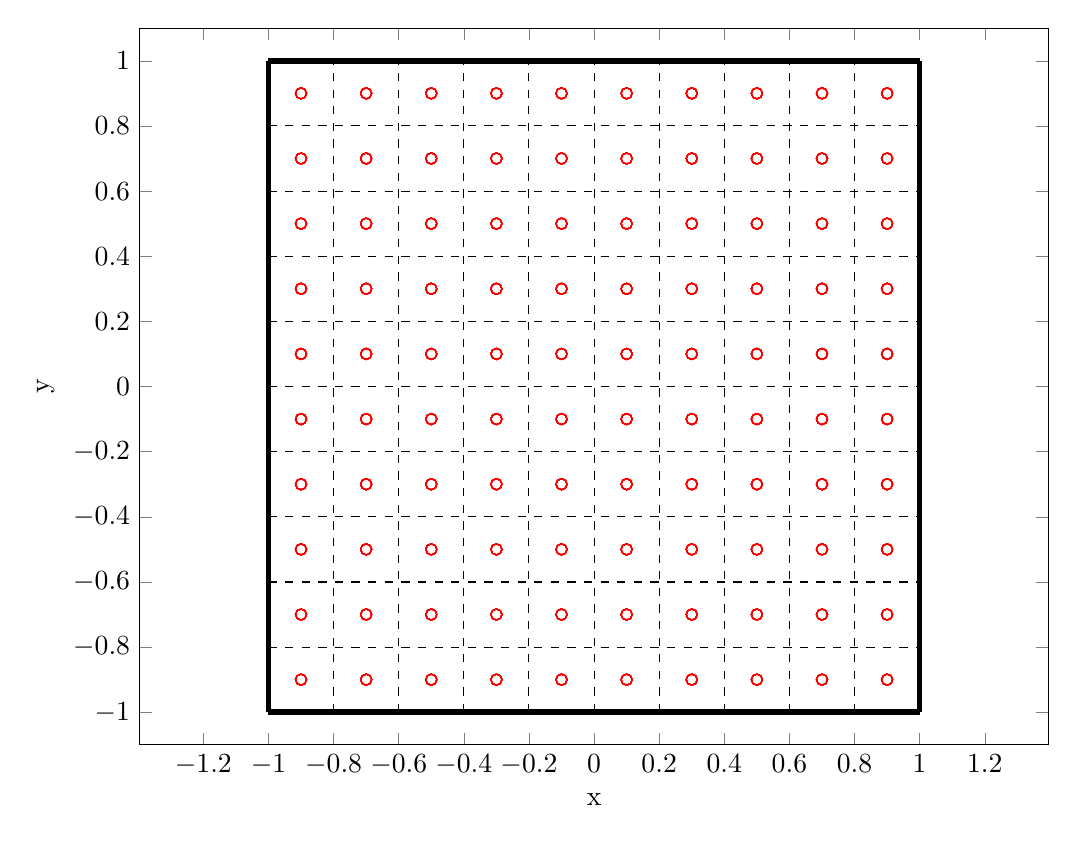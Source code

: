 % This file was created by matlab2tikz.
%
%The latest updates can be retrieved from
%  http://www.mathworks.com/matlabcentral/fileexchange/22022-matlab2tikz-matlab2tikz
%where you can also make suggestions and rate matlab2tikz.
%
\begin{tikzpicture}

\begin{axis}[%
width=4.542in,
height=3.583in,
at={(0.801in,0.484in)},
scale only axis,
xmin=-1.395,
xmax=1.395,
xlabel={x},
ymin=-1.1,
ymax=1.1,
ylabel={y},
axis background/.style={fill=white}
]
\addplot [color=black,solid,line width=2.0pt,forget plot]
  table[row sep=crcr]{%
-1	-1\\
-1	1\\
};
\addplot [color=black,solid,line width=2.0pt,forget plot]
  table[row sep=crcr]{%
1	-1\\
1	1\\
};
\addplot [color=black,solid,line width=2.0pt,forget plot]
  table[row sep=crcr]{%
-1	-1\\
1	-1\\
};
\addplot [color=black,solid,line width=2.0pt,forget plot]
  table[row sep=crcr]{%
-1	1\\
1	1\\
};
\addplot [color=black,dashed,forget plot]
  table[row sep=crcr]{%
-1	-0.8\\
1	-0.8\\
};
\addplot [color=black,dashed,forget plot]
  table[row sep=crcr]{%
-0.8	-1\\
-0.8	1\\
};
\addplot [color=red,only marks,mark=o,mark options={solid},forget plot]
  table[row sep=crcr]{%
-0.9	-0.9\\
-0.9	-0.7\\
-0.9	-0.5\\
-0.9	-0.3\\
-0.9	-0.1\\
-0.9	0.1\\
-0.9	0.3\\
-0.9	0.5\\
-0.9	0.7\\
-0.9	0.9\\
};
\addplot [color=red,only marks,mark=o,mark options={solid},forget plot]
  table[row sep=crcr]{%
-0.9	-0.9\\
-0.9	-0.7\\
-0.9	-0.5\\
-0.9	-0.3\\
-0.9	-0.1\\
-0.9	0.1\\
-0.9	0.3\\
-0.9	0.5\\
-0.9	0.7\\
-0.9	0.9\\
};
\addplot [color=red,only marks,mark=o,mark options={solid},forget plot]
  table[row sep=crcr]{%
-0.9	-0.9\\
-0.9	-0.7\\
-0.9	-0.5\\
-0.9	-0.3\\
-0.9	-0.1\\
-0.9	0.1\\
-0.9	0.3\\
-0.9	0.5\\
-0.9	0.7\\
-0.9	0.9\\
};
\addplot [color=red,only marks,mark=o,mark options={solid},forget plot]
  table[row sep=crcr]{%
-0.9	-0.9\\
-0.9	-0.7\\
-0.9	-0.5\\
-0.9	-0.3\\
-0.9	-0.1\\
-0.9	0.1\\
-0.9	0.3\\
-0.9	0.5\\
-0.9	0.7\\
-0.9	0.9\\
};
\addplot [color=red,only marks,mark=o,mark options={solid},forget plot]
  table[row sep=crcr]{%
-0.9	-0.9\\
-0.9	-0.7\\
-0.9	-0.5\\
-0.9	-0.3\\
-0.9	-0.1\\
-0.9	0.1\\
-0.9	0.3\\
-0.9	0.5\\
-0.9	0.7\\
-0.9	0.9\\
};
\addplot [color=red,only marks,mark=o,mark options={solid},forget plot]
  table[row sep=crcr]{%
-0.9	-0.9\\
-0.9	-0.7\\
-0.9	-0.5\\
-0.9	-0.3\\
-0.9	-0.1\\
-0.9	0.1\\
-0.9	0.3\\
-0.9	0.5\\
-0.9	0.7\\
-0.9	0.9\\
};
\addplot [color=red,only marks,mark=o,mark options={solid},forget plot]
  table[row sep=crcr]{%
-0.9	-0.9\\
-0.9	-0.7\\
-0.9	-0.5\\
-0.9	-0.3\\
-0.9	-0.1\\
-0.9	0.1\\
-0.9	0.3\\
-0.9	0.5\\
-0.9	0.7\\
-0.9	0.9\\
};
\addplot [color=red,only marks,mark=o,mark options={solid},forget plot]
  table[row sep=crcr]{%
-0.9	-0.9\\
-0.9	-0.7\\
-0.9	-0.5\\
-0.9	-0.3\\
-0.9	-0.1\\
-0.9	0.1\\
-0.9	0.3\\
-0.9	0.5\\
-0.9	0.7\\
-0.9	0.9\\
};
\addplot [color=red,only marks,mark=o,mark options={solid},forget plot]
  table[row sep=crcr]{%
-0.9	-0.9\\
-0.9	-0.7\\
-0.9	-0.5\\
-0.9	-0.3\\
-0.9	-0.1\\
-0.9	0.1\\
-0.9	0.3\\
-0.9	0.5\\
-0.9	0.7\\
-0.9	0.9\\
};
\addplot [color=red,only marks,mark=o,mark options={solid},forget plot]
  table[row sep=crcr]{%
-0.9	-0.9\\
-0.9	-0.7\\
-0.9	-0.5\\
-0.9	-0.3\\
-0.9	-0.1\\
-0.9	0.1\\
-0.9	0.3\\
-0.9	0.5\\
-0.9	0.7\\
-0.9	0.9\\
};
\addplot [color=black,dashed,forget plot]
  table[row sep=crcr]{%
-1	-0.6\\
1	-0.6\\
};
\addplot [color=black,dashed,forget plot]
  table[row sep=crcr]{%
-0.6	-1\\
-0.6	1\\
};
\addplot [color=red,only marks,mark=o,mark options={solid},forget plot]
  table[row sep=crcr]{%
-0.7	-0.9\\
-0.7	-0.7\\
-0.7	-0.5\\
-0.7	-0.3\\
-0.7	-0.1\\
-0.7	0.1\\
-0.7	0.3\\
-0.7	0.5\\
-0.7	0.7\\
-0.7	0.9\\
};
\addplot [color=red,only marks,mark=o,mark options={solid},forget plot]
  table[row sep=crcr]{%
-0.7	-0.9\\
-0.7	-0.7\\
-0.7	-0.5\\
-0.7	-0.3\\
-0.7	-0.1\\
-0.7	0.1\\
-0.7	0.3\\
-0.7	0.5\\
-0.7	0.7\\
-0.7	0.9\\
};
\addplot [color=red,only marks,mark=o,mark options={solid},forget plot]
  table[row sep=crcr]{%
-0.7	-0.9\\
-0.7	-0.7\\
-0.7	-0.5\\
-0.7	-0.3\\
-0.7	-0.1\\
-0.7	0.1\\
-0.7	0.3\\
-0.7	0.5\\
-0.7	0.7\\
-0.7	0.9\\
};
\addplot [color=red,only marks,mark=o,mark options={solid},forget plot]
  table[row sep=crcr]{%
-0.7	-0.9\\
-0.7	-0.7\\
-0.7	-0.5\\
-0.7	-0.3\\
-0.7	-0.1\\
-0.7	0.1\\
-0.7	0.3\\
-0.7	0.5\\
-0.7	0.7\\
-0.7	0.9\\
};
\addplot [color=red,only marks,mark=o,mark options={solid},forget plot]
  table[row sep=crcr]{%
-0.7	-0.9\\
-0.7	-0.7\\
-0.7	-0.5\\
-0.7	-0.3\\
-0.7	-0.1\\
-0.7	0.1\\
-0.7	0.3\\
-0.7	0.5\\
-0.7	0.7\\
-0.7	0.9\\
};
\addplot [color=red,only marks,mark=o,mark options={solid},forget plot]
  table[row sep=crcr]{%
-0.7	-0.9\\
-0.7	-0.7\\
-0.7	-0.5\\
-0.7	-0.3\\
-0.7	-0.1\\
-0.7	0.1\\
-0.7	0.3\\
-0.7	0.5\\
-0.7	0.7\\
-0.7	0.9\\
};
\addplot [color=red,only marks,mark=o,mark options={solid},forget plot]
  table[row sep=crcr]{%
-0.7	-0.9\\
-0.7	-0.7\\
-0.7	-0.5\\
-0.7	-0.3\\
-0.7	-0.1\\
-0.7	0.1\\
-0.7	0.3\\
-0.7	0.5\\
-0.7	0.7\\
-0.7	0.9\\
};
\addplot [color=red,only marks,mark=o,mark options={solid},forget plot]
  table[row sep=crcr]{%
-0.7	-0.9\\
-0.7	-0.7\\
-0.7	-0.5\\
-0.7	-0.3\\
-0.7	-0.1\\
-0.7	0.1\\
-0.7	0.3\\
-0.7	0.5\\
-0.7	0.7\\
-0.7	0.9\\
};
\addplot [color=red,only marks,mark=o,mark options={solid},forget plot]
  table[row sep=crcr]{%
-0.7	-0.9\\
-0.7	-0.7\\
-0.7	-0.5\\
-0.7	-0.3\\
-0.7	-0.1\\
-0.7	0.1\\
-0.7	0.3\\
-0.7	0.5\\
-0.7	0.7\\
-0.7	0.9\\
};
\addplot [color=red,only marks,mark=o,mark options={solid},forget plot]
  table[row sep=crcr]{%
-0.7	-0.9\\
-0.7	-0.7\\
-0.7	-0.5\\
-0.7	-0.3\\
-0.7	-0.1\\
-0.7	0.1\\
-0.7	0.3\\
-0.7	0.5\\
-0.7	0.7\\
-0.7	0.9\\
};
\addplot [color=black,dashed,forget plot]
  table[row sep=crcr]{%
-1	-0.4\\
1	-0.4\\
};
\addplot [color=black,dashed,forget plot]
  table[row sep=crcr]{%
-0.4	-1\\
-0.4	1\\
};
\addplot [color=red,only marks,mark=o,mark options={solid},forget plot]
  table[row sep=crcr]{%
-0.5	-0.9\\
-0.5	-0.7\\
-0.5	-0.5\\
-0.5	-0.3\\
-0.5	-0.1\\
-0.5	0.1\\
-0.5	0.3\\
-0.5	0.5\\
-0.5	0.7\\
-0.5	0.9\\
};
\addplot [color=red,only marks,mark=o,mark options={solid},forget plot]
  table[row sep=crcr]{%
-0.5	-0.9\\
-0.5	-0.7\\
-0.5	-0.5\\
-0.5	-0.3\\
-0.5	-0.1\\
-0.5	0.1\\
-0.5	0.3\\
-0.5	0.5\\
-0.5	0.7\\
-0.5	0.9\\
};
\addplot [color=red,only marks,mark=o,mark options={solid},forget plot]
  table[row sep=crcr]{%
-0.5	-0.9\\
-0.5	-0.7\\
-0.5	-0.5\\
-0.5	-0.3\\
-0.5	-0.1\\
-0.5	0.1\\
-0.5	0.3\\
-0.5	0.5\\
-0.5	0.7\\
-0.5	0.9\\
};
\addplot [color=red,only marks,mark=o,mark options={solid},forget plot]
  table[row sep=crcr]{%
-0.5	-0.9\\
-0.5	-0.7\\
-0.5	-0.5\\
-0.5	-0.3\\
-0.5	-0.1\\
-0.5	0.1\\
-0.5	0.3\\
-0.5	0.5\\
-0.5	0.7\\
-0.5	0.9\\
};
\addplot [color=red,only marks,mark=o,mark options={solid},forget plot]
  table[row sep=crcr]{%
-0.5	-0.9\\
-0.5	-0.7\\
-0.5	-0.5\\
-0.5	-0.3\\
-0.5	-0.1\\
-0.5	0.1\\
-0.5	0.3\\
-0.5	0.5\\
-0.5	0.7\\
-0.5	0.9\\
};
\addplot [color=red,only marks,mark=o,mark options={solid},forget plot]
  table[row sep=crcr]{%
-0.5	-0.9\\
-0.5	-0.7\\
-0.5	-0.5\\
-0.5	-0.3\\
-0.5	-0.1\\
-0.5	0.1\\
-0.5	0.3\\
-0.5	0.5\\
-0.5	0.7\\
-0.5	0.9\\
};
\addplot [color=red,only marks,mark=o,mark options={solid},forget plot]
  table[row sep=crcr]{%
-0.5	-0.9\\
-0.5	-0.7\\
-0.5	-0.5\\
-0.5	-0.3\\
-0.5	-0.1\\
-0.5	0.1\\
-0.5	0.3\\
-0.5	0.5\\
-0.5	0.7\\
-0.5	0.9\\
};
\addplot [color=red,only marks,mark=o,mark options={solid},forget plot]
  table[row sep=crcr]{%
-0.5	-0.9\\
-0.5	-0.7\\
-0.5	-0.5\\
-0.5	-0.3\\
-0.5	-0.1\\
-0.5	0.1\\
-0.5	0.3\\
-0.5	0.5\\
-0.5	0.7\\
-0.5	0.9\\
};
\addplot [color=red,only marks,mark=o,mark options={solid},forget plot]
  table[row sep=crcr]{%
-0.5	-0.9\\
-0.5	-0.7\\
-0.5	-0.5\\
-0.5	-0.3\\
-0.5	-0.1\\
-0.5	0.1\\
-0.5	0.3\\
-0.5	0.5\\
-0.5	0.7\\
-0.5	0.9\\
};
\addplot [color=red,only marks,mark=o,mark options={solid},forget plot]
  table[row sep=crcr]{%
-0.5	-0.9\\
-0.5	-0.7\\
-0.5	-0.5\\
-0.5	-0.3\\
-0.5	-0.1\\
-0.5	0.1\\
-0.5	0.3\\
-0.5	0.5\\
-0.5	0.7\\
-0.5	0.9\\
};
\addplot [color=black,dashed,forget plot]
  table[row sep=crcr]{%
-1	-0.2\\
1	-0.2\\
};
\addplot [color=black,dashed,forget plot]
  table[row sep=crcr]{%
-0.2	-1\\
-0.2	1\\
};
\addplot [color=red,only marks,mark=o,mark options={solid},forget plot]
  table[row sep=crcr]{%
-0.3	-0.9\\
-0.3	-0.7\\
-0.3	-0.5\\
-0.3	-0.3\\
-0.3	-0.1\\
-0.3	0.1\\
-0.3	0.3\\
-0.3	0.5\\
-0.3	0.7\\
-0.3	0.9\\
};
\addplot [color=red,only marks,mark=o,mark options={solid},forget plot]
  table[row sep=crcr]{%
-0.3	-0.9\\
-0.3	-0.7\\
-0.3	-0.5\\
-0.3	-0.3\\
-0.3	-0.1\\
-0.3	0.1\\
-0.3	0.3\\
-0.3	0.5\\
-0.3	0.7\\
-0.3	0.9\\
};
\addplot [color=red,only marks,mark=o,mark options={solid},forget plot]
  table[row sep=crcr]{%
-0.3	-0.9\\
-0.3	-0.7\\
-0.3	-0.5\\
-0.3	-0.3\\
-0.3	-0.1\\
-0.3	0.1\\
-0.3	0.3\\
-0.3	0.5\\
-0.3	0.7\\
-0.3	0.9\\
};
\addplot [color=red,only marks,mark=o,mark options={solid},forget plot]
  table[row sep=crcr]{%
-0.3	-0.9\\
-0.3	-0.7\\
-0.3	-0.5\\
-0.3	-0.3\\
-0.3	-0.1\\
-0.3	0.1\\
-0.3	0.3\\
-0.3	0.5\\
-0.3	0.7\\
-0.3	0.9\\
};
\addplot [color=red,only marks,mark=o,mark options={solid},forget plot]
  table[row sep=crcr]{%
-0.3	-0.9\\
-0.3	-0.7\\
-0.3	-0.5\\
-0.3	-0.3\\
-0.3	-0.1\\
-0.3	0.1\\
-0.3	0.3\\
-0.3	0.5\\
-0.3	0.7\\
-0.3	0.9\\
};
\addplot [color=red,only marks,mark=o,mark options={solid},forget plot]
  table[row sep=crcr]{%
-0.3	-0.9\\
-0.3	-0.7\\
-0.3	-0.5\\
-0.3	-0.3\\
-0.3	-0.1\\
-0.3	0.1\\
-0.3	0.3\\
-0.3	0.5\\
-0.3	0.7\\
-0.3	0.9\\
};
\addplot [color=red,only marks,mark=o,mark options={solid},forget plot]
  table[row sep=crcr]{%
-0.3	-0.9\\
-0.3	-0.7\\
-0.3	-0.5\\
-0.3	-0.3\\
-0.3	-0.1\\
-0.3	0.1\\
-0.3	0.3\\
-0.3	0.5\\
-0.3	0.7\\
-0.3	0.9\\
};
\addplot [color=red,only marks,mark=o,mark options={solid},forget plot]
  table[row sep=crcr]{%
-0.3	-0.9\\
-0.3	-0.7\\
-0.3	-0.5\\
-0.3	-0.3\\
-0.3	-0.1\\
-0.3	0.1\\
-0.3	0.3\\
-0.3	0.5\\
-0.3	0.7\\
-0.3	0.9\\
};
\addplot [color=red,only marks,mark=o,mark options={solid},forget plot]
  table[row sep=crcr]{%
-0.3	-0.9\\
-0.3	-0.7\\
-0.3	-0.5\\
-0.3	-0.3\\
-0.3	-0.1\\
-0.3	0.1\\
-0.3	0.3\\
-0.3	0.5\\
-0.3	0.7\\
-0.3	0.9\\
};
\addplot [color=red,only marks,mark=o,mark options={solid},forget plot]
  table[row sep=crcr]{%
-0.3	-0.9\\
-0.3	-0.7\\
-0.3	-0.5\\
-0.3	-0.3\\
-0.3	-0.1\\
-0.3	0.1\\
-0.3	0.3\\
-0.3	0.5\\
-0.3	0.7\\
-0.3	0.9\\
};
\addplot [color=black,dashed,forget plot]
  table[row sep=crcr]{%
-1	0\\
1	0\\
};
\addplot [color=black,dashed,forget plot]
  table[row sep=crcr]{%
0	-1\\
0	1\\
};
\addplot [color=red,only marks,mark=o,mark options={solid},forget plot]
  table[row sep=crcr]{%
-0.1	-0.9\\
-0.1	-0.7\\
-0.1	-0.5\\
-0.1	-0.3\\
-0.1	-0.1\\
-0.1	0.1\\
-0.1	0.3\\
-0.1	0.5\\
-0.1	0.7\\
-0.1	0.9\\
};
\addplot [color=red,only marks,mark=o,mark options={solid},forget plot]
  table[row sep=crcr]{%
-0.1	-0.9\\
-0.1	-0.7\\
-0.1	-0.5\\
-0.1	-0.3\\
-0.1	-0.1\\
-0.1	0.1\\
-0.1	0.3\\
-0.1	0.5\\
-0.1	0.7\\
-0.1	0.9\\
};
\addplot [color=red,only marks,mark=o,mark options={solid},forget plot]
  table[row sep=crcr]{%
-0.1	-0.9\\
-0.1	-0.7\\
-0.1	-0.5\\
-0.1	-0.3\\
-0.1	-0.1\\
-0.1	0.1\\
-0.1	0.3\\
-0.1	0.5\\
-0.1	0.7\\
-0.1	0.9\\
};
\addplot [color=red,only marks,mark=o,mark options={solid},forget plot]
  table[row sep=crcr]{%
-0.1	-0.9\\
-0.1	-0.7\\
-0.1	-0.5\\
-0.1	-0.3\\
-0.1	-0.1\\
-0.1	0.1\\
-0.1	0.3\\
-0.1	0.5\\
-0.1	0.7\\
-0.1	0.9\\
};
\addplot [color=red,only marks,mark=o,mark options={solid},forget plot]
  table[row sep=crcr]{%
-0.1	-0.9\\
-0.1	-0.7\\
-0.1	-0.5\\
-0.1	-0.3\\
-0.1	-0.1\\
-0.1	0.1\\
-0.1	0.3\\
-0.1	0.5\\
-0.1	0.7\\
-0.1	0.9\\
};
\addplot [color=red,only marks,mark=o,mark options={solid},forget plot]
  table[row sep=crcr]{%
-0.1	-0.9\\
-0.1	-0.7\\
-0.1	-0.5\\
-0.1	-0.3\\
-0.1	-0.1\\
-0.1	0.1\\
-0.1	0.3\\
-0.1	0.5\\
-0.1	0.7\\
-0.1	0.9\\
};
\addplot [color=red,only marks,mark=o,mark options={solid},forget plot]
  table[row sep=crcr]{%
-0.1	-0.9\\
-0.1	-0.7\\
-0.1	-0.5\\
-0.1	-0.3\\
-0.1	-0.1\\
-0.1	0.1\\
-0.1	0.3\\
-0.1	0.5\\
-0.1	0.7\\
-0.1	0.9\\
};
\addplot [color=red,only marks,mark=o,mark options={solid},forget plot]
  table[row sep=crcr]{%
-0.1	-0.9\\
-0.1	-0.7\\
-0.1	-0.5\\
-0.1	-0.3\\
-0.1	-0.1\\
-0.1	0.1\\
-0.1	0.3\\
-0.1	0.5\\
-0.1	0.7\\
-0.1	0.9\\
};
\addplot [color=red,only marks,mark=o,mark options={solid},forget plot]
  table[row sep=crcr]{%
-0.1	-0.9\\
-0.1	-0.7\\
-0.1	-0.5\\
-0.1	-0.3\\
-0.1	-0.1\\
-0.1	0.1\\
-0.1	0.3\\
-0.1	0.5\\
-0.1	0.7\\
-0.1	0.9\\
};
\addplot [color=red,only marks,mark=o,mark options={solid},forget plot]
  table[row sep=crcr]{%
-0.1	-0.9\\
-0.1	-0.7\\
-0.1	-0.5\\
-0.1	-0.3\\
-0.1	-0.1\\
-0.1	0.1\\
-0.1	0.3\\
-0.1	0.5\\
-0.1	0.7\\
-0.1	0.9\\
};
\addplot [color=black,dashed,forget plot]
  table[row sep=crcr]{%
-1	0.2\\
1	0.2\\
};
\addplot [color=black,dashed,forget plot]
  table[row sep=crcr]{%
0.2	-1\\
0.2	1\\
};
\addplot [color=red,only marks,mark=o,mark options={solid},forget plot]
  table[row sep=crcr]{%
0.1	-0.9\\
0.1	-0.7\\
0.1	-0.5\\
0.1	-0.3\\
0.1	-0.1\\
0.1	0.1\\
0.1	0.3\\
0.1	0.5\\
0.1	0.7\\
0.1	0.9\\
};
\addplot [color=red,only marks,mark=o,mark options={solid},forget plot]
  table[row sep=crcr]{%
0.1	-0.9\\
0.1	-0.7\\
0.1	-0.5\\
0.1	-0.3\\
0.1	-0.1\\
0.1	0.1\\
0.1	0.3\\
0.1	0.5\\
0.1	0.7\\
0.1	0.9\\
};
\addplot [color=red,only marks,mark=o,mark options={solid},forget plot]
  table[row sep=crcr]{%
0.1	-0.9\\
0.1	-0.7\\
0.1	-0.5\\
0.1	-0.3\\
0.1	-0.1\\
0.1	0.1\\
0.1	0.3\\
0.1	0.5\\
0.1	0.7\\
0.1	0.9\\
};
\addplot [color=red,only marks,mark=o,mark options={solid},forget plot]
  table[row sep=crcr]{%
0.1	-0.9\\
0.1	-0.7\\
0.1	-0.5\\
0.1	-0.3\\
0.1	-0.1\\
0.1	0.1\\
0.1	0.3\\
0.1	0.5\\
0.1	0.7\\
0.1	0.9\\
};
\addplot [color=red,only marks,mark=o,mark options={solid},forget plot]
  table[row sep=crcr]{%
0.1	-0.9\\
0.1	-0.7\\
0.1	-0.5\\
0.1	-0.3\\
0.1	-0.1\\
0.1	0.1\\
0.1	0.3\\
0.1	0.5\\
0.1	0.7\\
0.1	0.9\\
};
\addplot [color=red,only marks,mark=o,mark options={solid},forget plot]
  table[row sep=crcr]{%
0.1	-0.9\\
0.1	-0.7\\
0.1	-0.5\\
0.1	-0.3\\
0.1	-0.1\\
0.1	0.1\\
0.1	0.3\\
0.1	0.5\\
0.1	0.7\\
0.1	0.9\\
};
\addplot [color=red,only marks,mark=o,mark options={solid},forget plot]
  table[row sep=crcr]{%
0.1	-0.9\\
0.1	-0.7\\
0.1	-0.5\\
0.1	-0.3\\
0.1	-0.1\\
0.1	0.1\\
0.1	0.3\\
0.1	0.5\\
0.1	0.7\\
0.1	0.9\\
};
\addplot [color=red,only marks,mark=o,mark options={solid},forget plot]
  table[row sep=crcr]{%
0.1	-0.9\\
0.1	-0.7\\
0.1	-0.5\\
0.1	-0.3\\
0.1	-0.1\\
0.1	0.1\\
0.1	0.3\\
0.1	0.5\\
0.1	0.7\\
0.1	0.9\\
};
\addplot [color=red,only marks,mark=o,mark options={solid},forget plot]
  table[row sep=crcr]{%
0.1	-0.9\\
0.1	-0.7\\
0.1	-0.5\\
0.1	-0.3\\
0.1	-0.1\\
0.1	0.1\\
0.1	0.3\\
0.1	0.5\\
0.1	0.7\\
0.1	0.9\\
};
\addplot [color=red,only marks,mark=o,mark options={solid},forget plot]
  table[row sep=crcr]{%
0.1	-0.9\\
0.1	-0.7\\
0.1	-0.5\\
0.1	-0.3\\
0.1	-0.1\\
0.1	0.1\\
0.1	0.3\\
0.1	0.5\\
0.1	0.7\\
0.1	0.9\\
};
\addplot [color=black,dashed,forget plot]
  table[row sep=crcr]{%
-1	0.4\\
1	0.4\\
};
\addplot [color=black,dashed,forget plot]
  table[row sep=crcr]{%
0.4	-1\\
0.4	1\\
};
\addplot [color=red,only marks,mark=o,mark options={solid},forget plot]
  table[row sep=crcr]{%
0.3	-0.9\\
0.3	-0.7\\
0.3	-0.5\\
0.3	-0.3\\
0.3	-0.1\\
0.3	0.1\\
0.3	0.3\\
0.3	0.5\\
0.3	0.7\\
0.3	0.9\\
};
\addplot [color=red,only marks,mark=o,mark options={solid},forget plot]
  table[row sep=crcr]{%
0.3	-0.9\\
0.3	-0.7\\
0.3	-0.5\\
0.3	-0.3\\
0.3	-0.1\\
0.3	0.1\\
0.3	0.3\\
0.3	0.5\\
0.3	0.7\\
0.3	0.9\\
};
\addplot [color=red,only marks,mark=o,mark options={solid},forget plot]
  table[row sep=crcr]{%
0.3	-0.9\\
0.3	-0.7\\
0.3	-0.5\\
0.3	-0.3\\
0.3	-0.1\\
0.3	0.1\\
0.3	0.3\\
0.3	0.5\\
0.3	0.7\\
0.3	0.9\\
};
\addplot [color=red,only marks,mark=o,mark options={solid},forget plot]
  table[row sep=crcr]{%
0.3	-0.9\\
0.3	-0.7\\
0.3	-0.5\\
0.3	-0.3\\
0.3	-0.1\\
0.3	0.1\\
0.3	0.3\\
0.3	0.5\\
0.3	0.7\\
0.3	0.9\\
};
\addplot [color=red,only marks,mark=o,mark options={solid},forget plot]
  table[row sep=crcr]{%
0.3	-0.9\\
0.3	-0.7\\
0.3	-0.5\\
0.3	-0.3\\
0.3	-0.1\\
0.3	0.1\\
0.3	0.3\\
0.3	0.5\\
0.3	0.7\\
0.3	0.9\\
};
\addplot [color=red,only marks,mark=o,mark options={solid},forget plot]
  table[row sep=crcr]{%
0.3	-0.9\\
0.3	-0.7\\
0.3	-0.5\\
0.3	-0.3\\
0.3	-0.1\\
0.3	0.1\\
0.3	0.3\\
0.3	0.5\\
0.3	0.7\\
0.3	0.9\\
};
\addplot [color=red,only marks,mark=o,mark options={solid},forget plot]
  table[row sep=crcr]{%
0.3	-0.9\\
0.3	-0.7\\
0.3	-0.5\\
0.3	-0.3\\
0.3	-0.1\\
0.3	0.1\\
0.3	0.3\\
0.3	0.5\\
0.3	0.7\\
0.3	0.9\\
};
\addplot [color=red,only marks,mark=o,mark options={solid},forget plot]
  table[row sep=crcr]{%
0.3	-0.9\\
0.3	-0.7\\
0.3	-0.5\\
0.3	-0.3\\
0.3	-0.1\\
0.3	0.1\\
0.3	0.3\\
0.3	0.5\\
0.3	0.7\\
0.3	0.9\\
};
\addplot [color=red,only marks,mark=o,mark options={solid},forget plot]
  table[row sep=crcr]{%
0.3	-0.9\\
0.3	-0.7\\
0.3	-0.5\\
0.3	-0.3\\
0.3	-0.1\\
0.3	0.1\\
0.3	0.3\\
0.3	0.5\\
0.3	0.7\\
0.3	0.9\\
};
\addplot [color=red,only marks,mark=o,mark options={solid},forget plot]
  table[row sep=crcr]{%
0.3	-0.9\\
0.3	-0.7\\
0.3	-0.5\\
0.3	-0.3\\
0.3	-0.1\\
0.3	0.1\\
0.3	0.3\\
0.3	0.5\\
0.3	0.7\\
0.3	0.9\\
};
\addplot [color=black,dashed,forget plot]
  table[row sep=crcr]{%
-1	0.6\\
1	0.6\\
};
\addplot [color=black,dashed,forget plot]
  table[row sep=crcr]{%
0.6	-1\\
0.6	1\\
};
\addplot [color=red,only marks,mark=o,mark options={solid},forget plot]
  table[row sep=crcr]{%
0.5	-0.9\\
0.5	-0.7\\
0.5	-0.5\\
0.5	-0.3\\
0.5	-0.1\\
0.5	0.1\\
0.5	0.3\\
0.5	0.5\\
0.5	0.7\\
0.5	0.9\\
};
\addplot [color=red,only marks,mark=o,mark options={solid},forget plot]
  table[row sep=crcr]{%
0.5	-0.9\\
0.5	-0.7\\
0.5	-0.5\\
0.5	-0.3\\
0.5	-0.1\\
0.5	0.1\\
0.5	0.3\\
0.5	0.5\\
0.5	0.7\\
0.5	0.9\\
};
\addplot [color=red,only marks,mark=o,mark options={solid},forget plot]
  table[row sep=crcr]{%
0.5	-0.9\\
0.5	-0.7\\
0.5	-0.5\\
0.5	-0.3\\
0.5	-0.1\\
0.5	0.1\\
0.5	0.3\\
0.5	0.5\\
0.5	0.7\\
0.5	0.9\\
};
\addplot [color=red,only marks,mark=o,mark options={solid},forget plot]
  table[row sep=crcr]{%
0.5	-0.9\\
0.5	-0.7\\
0.5	-0.5\\
0.5	-0.3\\
0.5	-0.1\\
0.5	0.1\\
0.5	0.3\\
0.5	0.5\\
0.5	0.7\\
0.5	0.9\\
};
\addplot [color=red,only marks,mark=o,mark options={solid},forget plot]
  table[row sep=crcr]{%
0.5	-0.9\\
0.5	-0.7\\
0.5	-0.5\\
0.5	-0.3\\
0.5	-0.1\\
0.5	0.1\\
0.5	0.3\\
0.5	0.5\\
0.5	0.7\\
0.5	0.9\\
};
\addplot [color=red,only marks,mark=o,mark options={solid},forget plot]
  table[row sep=crcr]{%
0.5	-0.9\\
0.5	-0.7\\
0.5	-0.5\\
0.5	-0.3\\
0.5	-0.1\\
0.5	0.1\\
0.5	0.3\\
0.5	0.5\\
0.5	0.7\\
0.5	0.9\\
};
\addplot [color=red,only marks,mark=o,mark options={solid},forget plot]
  table[row sep=crcr]{%
0.5	-0.9\\
0.5	-0.7\\
0.5	-0.5\\
0.5	-0.3\\
0.5	-0.1\\
0.5	0.1\\
0.5	0.3\\
0.5	0.5\\
0.5	0.7\\
0.5	0.9\\
};
\addplot [color=red,only marks,mark=o,mark options={solid},forget plot]
  table[row sep=crcr]{%
0.5	-0.9\\
0.5	-0.7\\
0.5	-0.5\\
0.5	-0.3\\
0.5	-0.1\\
0.5	0.1\\
0.5	0.3\\
0.5	0.5\\
0.5	0.7\\
0.5	0.9\\
};
\addplot [color=red,only marks,mark=o,mark options={solid},forget plot]
  table[row sep=crcr]{%
0.5	-0.9\\
0.5	-0.7\\
0.5	-0.5\\
0.5	-0.3\\
0.5	-0.1\\
0.5	0.1\\
0.5	0.3\\
0.5	0.5\\
0.5	0.7\\
0.5	0.9\\
};
\addplot [color=red,only marks,mark=o,mark options={solid},forget plot]
  table[row sep=crcr]{%
0.5	-0.9\\
0.5	-0.7\\
0.5	-0.5\\
0.5	-0.3\\
0.5	-0.1\\
0.5	0.1\\
0.5	0.3\\
0.5	0.5\\
0.5	0.7\\
0.5	0.9\\
};
\addplot [color=black,dashed,forget plot]
  table[row sep=crcr]{%
-1	0.8\\
1	0.8\\
};
\addplot [color=black,dashed,forget plot]
  table[row sep=crcr]{%
0.8	-1\\
0.8	1\\
};
\addplot [color=red,only marks,mark=o,mark options={solid},forget plot]
  table[row sep=crcr]{%
0.7	-0.9\\
0.7	-0.7\\
0.7	-0.5\\
0.7	-0.3\\
0.7	-0.1\\
0.7	0.1\\
0.7	0.3\\
0.7	0.5\\
0.7	0.7\\
0.7	0.9\\
};
\addplot [color=red,only marks,mark=o,mark options={solid},forget plot]
  table[row sep=crcr]{%
0.7	-0.9\\
0.7	-0.7\\
0.7	-0.5\\
0.7	-0.3\\
0.7	-0.1\\
0.7	0.1\\
0.7	0.3\\
0.7	0.5\\
0.7	0.7\\
0.7	0.9\\
};
\addplot [color=red,only marks,mark=o,mark options={solid},forget plot]
  table[row sep=crcr]{%
0.7	-0.9\\
0.7	-0.7\\
0.7	-0.5\\
0.7	-0.3\\
0.7	-0.1\\
0.7	0.1\\
0.7	0.3\\
0.7	0.5\\
0.7	0.7\\
0.7	0.9\\
};
\addplot [color=red,only marks,mark=o,mark options={solid},forget plot]
  table[row sep=crcr]{%
0.7	-0.9\\
0.7	-0.7\\
0.7	-0.5\\
0.7	-0.3\\
0.7	-0.1\\
0.7	0.1\\
0.7	0.3\\
0.7	0.5\\
0.7	0.7\\
0.7	0.9\\
};
\addplot [color=red,only marks,mark=o,mark options={solid},forget plot]
  table[row sep=crcr]{%
0.7	-0.9\\
0.7	-0.7\\
0.7	-0.5\\
0.7	-0.3\\
0.7	-0.1\\
0.7	0.1\\
0.7	0.3\\
0.7	0.5\\
0.7	0.7\\
0.7	0.9\\
};
\addplot [color=red,only marks,mark=o,mark options={solid},forget plot]
  table[row sep=crcr]{%
0.7	-0.9\\
0.7	-0.7\\
0.7	-0.5\\
0.7	-0.3\\
0.7	-0.1\\
0.7	0.1\\
0.7	0.3\\
0.7	0.5\\
0.7	0.7\\
0.7	0.9\\
};
\addplot [color=red,only marks,mark=o,mark options={solid},forget plot]
  table[row sep=crcr]{%
0.7	-0.9\\
0.7	-0.7\\
0.7	-0.5\\
0.7	-0.3\\
0.7	-0.1\\
0.7	0.1\\
0.7	0.3\\
0.7	0.5\\
0.7	0.7\\
0.7	0.9\\
};
\addplot [color=red,only marks,mark=o,mark options={solid},forget plot]
  table[row sep=crcr]{%
0.7	-0.9\\
0.7	-0.7\\
0.7	-0.5\\
0.7	-0.3\\
0.7	-0.1\\
0.7	0.1\\
0.7	0.3\\
0.7	0.5\\
0.7	0.7\\
0.7	0.9\\
};
\addplot [color=red,only marks,mark=o,mark options={solid},forget plot]
  table[row sep=crcr]{%
0.7	-0.9\\
0.7	-0.7\\
0.7	-0.5\\
0.7	-0.3\\
0.7	-0.1\\
0.7	0.1\\
0.7	0.3\\
0.7	0.5\\
0.7	0.7\\
0.7	0.9\\
};
\addplot [color=red,only marks,mark=o,mark options={solid},forget plot]
  table[row sep=crcr]{%
0.7	-0.9\\
0.7	-0.7\\
0.7	-0.5\\
0.7	-0.3\\
0.7	-0.1\\
0.7	0.1\\
0.7	0.3\\
0.7	0.5\\
0.7	0.7\\
0.7	0.9\\
};
\addplot [color=red,only marks,mark=o,mark options={solid},forget plot]
  table[row sep=crcr]{%
0.9	-0.9\\
0.9	-0.7\\
0.9	-0.5\\
0.9	-0.3\\
0.9	-0.1\\
0.9	0.1\\
0.9	0.3\\
0.9	0.5\\
0.9	0.7\\
0.9	0.9\\
};
\addplot [color=red,only marks,mark=o,mark options={solid},forget plot]
  table[row sep=crcr]{%
0.9	-0.9\\
0.9	-0.7\\
0.9	-0.5\\
0.9	-0.3\\
0.9	-0.1\\
0.9	0.1\\
0.9	0.3\\
0.9	0.5\\
0.9	0.7\\
0.9	0.9\\
};
\addplot [color=red,only marks,mark=o,mark options={solid},forget plot]
  table[row sep=crcr]{%
0.9	-0.9\\
0.9	-0.7\\
0.9	-0.5\\
0.9	-0.3\\
0.9	-0.1\\
0.9	0.1\\
0.9	0.3\\
0.9	0.5\\
0.9	0.7\\
0.9	0.9\\
};
\addplot [color=red,only marks,mark=o,mark options={solid},forget plot]
  table[row sep=crcr]{%
0.9	-0.9\\
0.9	-0.7\\
0.9	-0.5\\
0.9	-0.3\\
0.9	-0.1\\
0.9	0.1\\
0.9	0.3\\
0.9	0.5\\
0.9	0.7\\
0.9	0.9\\
};
\addplot [color=red,only marks,mark=o,mark options={solid},forget plot]
  table[row sep=crcr]{%
0.9	-0.9\\
0.9	-0.7\\
0.9	-0.5\\
0.9	-0.3\\
0.9	-0.1\\
0.9	0.1\\
0.9	0.3\\
0.9	0.5\\
0.9	0.7\\
0.9	0.9\\
};
\addplot [color=red,only marks,mark=o,mark options={solid},forget plot]
  table[row sep=crcr]{%
0.9	-0.9\\
0.9	-0.7\\
0.9	-0.5\\
0.9	-0.3\\
0.9	-0.1\\
0.9	0.1\\
0.9	0.3\\
0.9	0.5\\
0.9	0.7\\
0.9	0.9\\
};
\addplot [color=red,only marks,mark=o,mark options={solid},forget plot]
  table[row sep=crcr]{%
0.9	-0.9\\
0.9	-0.7\\
0.9	-0.5\\
0.9	-0.3\\
0.9	-0.1\\
0.9	0.1\\
0.9	0.3\\
0.9	0.5\\
0.9	0.7\\
0.9	0.9\\
};
\addplot [color=red,only marks,mark=o,mark options={solid},forget plot]
  table[row sep=crcr]{%
0.9	-0.9\\
0.9	-0.7\\
0.9	-0.5\\
0.9	-0.3\\
0.9	-0.1\\
0.9	0.1\\
0.9	0.3\\
0.9	0.5\\
0.9	0.7\\
0.9	0.9\\
};
\addplot [color=red,only marks,mark=o,mark options={solid},forget plot]
  table[row sep=crcr]{%
0.9	-0.9\\
0.9	-0.7\\
0.9	-0.5\\
0.9	-0.3\\
0.9	-0.1\\
0.9	0.1\\
0.9	0.3\\
0.9	0.5\\
0.9	0.7\\
0.9	0.9\\
};
\addplot [color=red,only marks,mark=o,mark options={solid},forget plot]
  table[row sep=crcr]{%
0.9	-0.9\\
0.9	-0.7\\
0.9	-0.5\\
0.9	-0.3\\
0.9	-0.1\\
0.9	0.1\\
0.9	0.3\\
0.9	0.5\\
0.9	0.7\\
0.9	0.9\\
};
\end{axis}
\end{tikzpicture}%